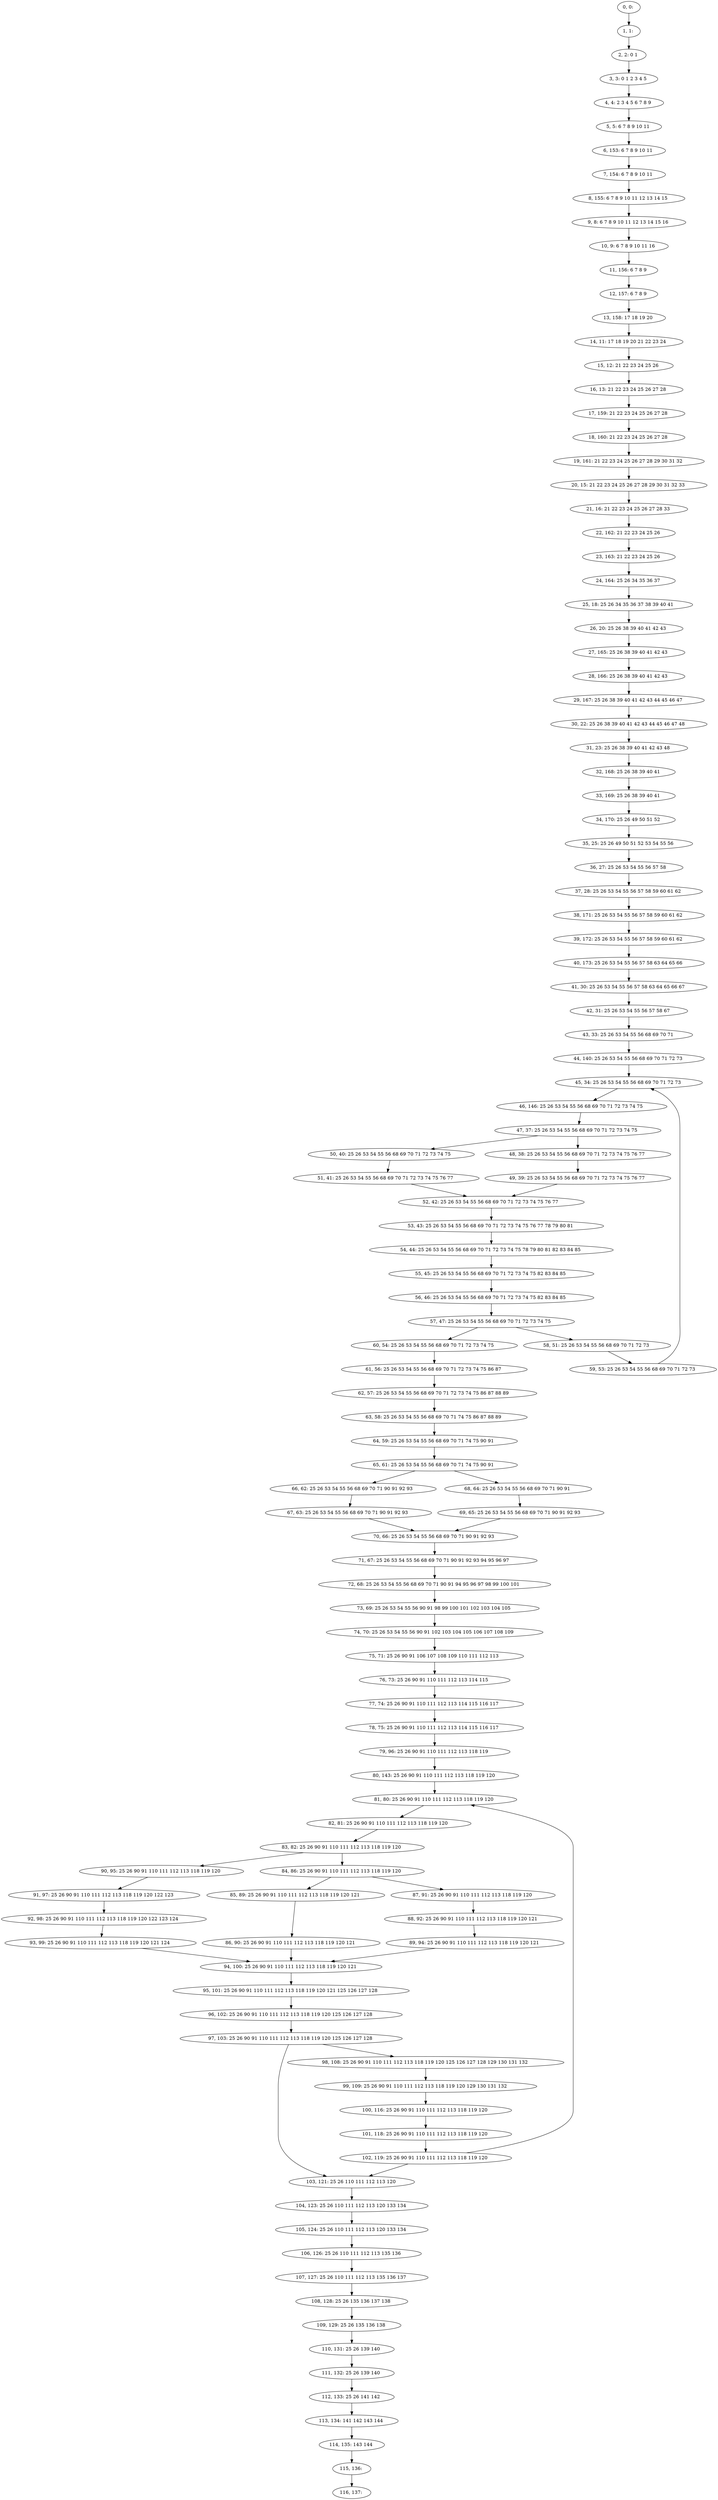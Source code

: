 digraph G {
0[label="0, 0: "];
1[label="1, 1: "];
2[label="2, 2: 0 1 "];
3[label="3, 3: 0 1 2 3 4 5 "];
4[label="4, 4: 2 3 4 5 6 7 8 9 "];
5[label="5, 5: 6 7 8 9 10 11 "];
6[label="6, 153: 6 7 8 9 10 11 "];
7[label="7, 154: 6 7 8 9 10 11 "];
8[label="8, 155: 6 7 8 9 10 11 12 13 14 15 "];
9[label="9, 8: 6 7 8 9 10 11 12 13 14 15 16 "];
10[label="10, 9: 6 7 8 9 10 11 16 "];
11[label="11, 156: 6 7 8 9 "];
12[label="12, 157: 6 7 8 9 "];
13[label="13, 158: 17 18 19 20 "];
14[label="14, 11: 17 18 19 20 21 22 23 24 "];
15[label="15, 12: 21 22 23 24 25 26 "];
16[label="16, 13: 21 22 23 24 25 26 27 28 "];
17[label="17, 159: 21 22 23 24 25 26 27 28 "];
18[label="18, 160: 21 22 23 24 25 26 27 28 "];
19[label="19, 161: 21 22 23 24 25 26 27 28 29 30 31 32 "];
20[label="20, 15: 21 22 23 24 25 26 27 28 29 30 31 32 33 "];
21[label="21, 16: 21 22 23 24 25 26 27 28 33 "];
22[label="22, 162: 21 22 23 24 25 26 "];
23[label="23, 163: 21 22 23 24 25 26 "];
24[label="24, 164: 25 26 34 35 36 37 "];
25[label="25, 18: 25 26 34 35 36 37 38 39 40 41 "];
26[label="26, 20: 25 26 38 39 40 41 42 43 "];
27[label="27, 165: 25 26 38 39 40 41 42 43 "];
28[label="28, 166: 25 26 38 39 40 41 42 43 "];
29[label="29, 167: 25 26 38 39 40 41 42 43 44 45 46 47 "];
30[label="30, 22: 25 26 38 39 40 41 42 43 44 45 46 47 48 "];
31[label="31, 23: 25 26 38 39 40 41 42 43 48 "];
32[label="32, 168: 25 26 38 39 40 41 "];
33[label="33, 169: 25 26 38 39 40 41 "];
34[label="34, 170: 25 26 49 50 51 52 "];
35[label="35, 25: 25 26 49 50 51 52 53 54 55 56 "];
36[label="36, 27: 25 26 53 54 55 56 57 58 "];
37[label="37, 28: 25 26 53 54 55 56 57 58 59 60 61 62 "];
38[label="38, 171: 25 26 53 54 55 56 57 58 59 60 61 62 "];
39[label="39, 172: 25 26 53 54 55 56 57 58 59 60 61 62 "];
40[label="40, 173: 25 26 53 54 55 56 57 58 63 64 65 66 "];
41[label="41, 30: 25 26 53 54 55 56 57 58 63 64 65 66 67 "];
42[label="42, 31: 25 26 53 54 55 56 57 58 67 "];
43[label="43, 33: 25 26 53 54 55 56 68 69 70 71 "];
44[label="44, 140: 25 26 53 54 55 56 68 69 70 71 72 73 "];
45[label="45, 34: 25 26 53 54 55 56 68 69 70 71 72 73 "];
46[label="46, 146: 25 26 53 54 55 56 68 69 70 71 72 73 74 75 "];
47[label="47, 37: 25 26 53 54 55 56 68 69 70 71 72 73 74 75 "];
48[label="48, 38: 25 26 53 54 55 56 68 69 70 71 72 73 74 75 76 77 "];
49[label="49, 39: 25 26 53 54 55 56 68 69 70 71 72 73 74 75 76 77 "];
50[label="50, 40: 25 26 53 54 55 56 68 69 70 71 72 73 74 75 "];
51[label="51, 41: 25 26 53 54 55 56 68 69 70 71 72 73 74 75 76 77 "];
52[label="52, 42: 25 26 53 54 55 56 68 69 70 71 72 73 74 75 76 77 "];
53[label="53, 43: 25 26 53 54 55 56 68 69 70 71 72 73 74 75 76 77 78 79 80 81 "];
54[label="54, 44: 25 26 53 54 55 56 68 69 70 71 72 73 74 75 78 79 80 81 82 83 84 85 "];
55[label="55, 45: 25 26 53 54 55 56 68 69 70 71 72 73 74 75 82 83 84 85 "];
56[label="56, 46: 25 26 53 54 55 56 68 69 70 71 72 73 74 75 82 83 84 85 "];
57[label="57, 47: 25 26 53 54 55 56 68 69 70 71 72 73 74 75 "];
58[label="58, 51: 25 26 53 54 55 56 68 69 70 71 72 73 "];
59[label="59, 53: 25 26 53 54 55 56 68 69 70 71 72 73 "];
60[label="60, 54: 25 26 53 54 55 56 68 69 70 71 72 73 74 75 "];
61[label="61, 56: 25 26 53 54 55 56 68 69 70 71 72 73 74 75 86 87 "];
62[label="62, 57: 25 26 53 54 55 56 68 69 70 71 72 73 74 75 86 87 88 89 "];
63[label="63, 58: 25 26 53 54 55 56 68 69 70 71 74 75 86 87 88 89 "];
64[label="64, 59: 25 26 53 54 55 56 68 69 70 71 74 75 90 91 "];
65[label="65, 61: 25 26 53 54 55 56 68 69 70 71 74 75 90 91 "];
66[label="66, 62: 25 26 53 54 55 56 68 69 70 71 90 91 92 93 "];
67[label="67, 63: 25 26 53 54 55 56 68 69 70 71 90 91 92 93 "];
68[label="68, 64: 25 26 53 54 55 56 68 69 70 71 90 91 "];
69[label="69, 65: 25 26 53 54 55 56 68 69 70 71 90 91 92 93 "];
70[label="70, 66: 25 26 53 54 55 56 68 69 70 71 90 91 92 93 "];
71[label="71, 67: 25 26 53 54 55 56 68 69 70 71 90 91 92 93 94 95 96 97 "];
72[label="72, 68: 25 26 53 54 55 56 68 69 70 71 90 91 94 95 96 97 98 99 100 101 "];
73[label="73, 69: 25 26 53 54 55 56 90 91 98 99 100 101 102 103 104 105 "];
74[label="74, 70: 25 26 53 54 55 56 90 91 102 103 104 105 106 107 108 109 "];
75[label="75, 71: 25 26 90 91 106 107 108 109 110 111 112 113 "];
76[label="76, 73: 25 26 90 91 110 111 112 113 114 115 "];
77[label="77, 74: 25 26 90 91 110 111 112 113 114 115 116 117 "];
78[label="78, 75: 25 26 90 91 110 111 112 113 114 115 116 117 "];
79[label="79, 96: 25 26 90 91 110 111 112 113 118 119 "];
80[label="80, 143: 25 26 90 91 110 111 112 113 118 119 120 "];
81[label="81, 80: 25 26 90 91 110 111 112 113 118 119 120 "];
82[label="82, 81: 25 26 90 91 110 111 112 113 118 119 120 "];
83[label="83, 82: 25 26 90 91 110 111 112 113 118 119 120 "];
84[label="84, 86: 25 26 90 91 110 111 112 113 118 119 120 "];
85[label="85, 89: 25 26 90 91 110 111 112 113 118 119 120 121 "];
86[label="86, 90: 25 26 90 91 110 111 112 113 118 119 120 121 "];
87[label="87, 91: 25 26 90 91 110 111 112 113 118 119 120 "];
88[label="88, 92: 25 26 90 91 110 111 112 113 118 119 120 121 "];
89[label="89, 94: 25 26 90 91 110 111 112 113 118 119 120 121 "];
90[label="90, 95: 25 26 90 91 110 111 112 113 118 119 120 "];
91[label="91, 97: 25 26 90 91 110 111 112 113 118 119 120 122 123 "];
92[label="92, 98: 25 26 90 91 110 111 112 113 118 119 120 122 123 124 "];
93[label="93, 99: 25 26 90 91 110 111 112 113 118 119 120 121 124 "];
94[label="94, 100: 25 26 90 91 110 111 112 113 118 119 120 121 "];
95[label="95, 101: 25 26 90 91 110 111 112 113 118 119 120 121 125 126 127 128 "];
96[label="96, 102: 25 26 90 91 110 111 112 113 118 119 120 125 126 127 128 "];
97[label="97, 103: 25 26 90 91 110 111 112 113 118 119 120 125 126 127 128 "];
98[label="98, 108: 25 26 90 91 110 111 112 113 118 119 120 125 126 127 128 129 130 131 132 "];
99[label="99, 109: 25 26 90 91 110 111 112 113 118 119 120 129 130 131 132 "];
100[label="100, 116: 25 26 90 91 110 111 112 113 118 119 120 "];
101[label="101, 118: 25 26 90 91 110 111 112 113 118 119 120 "];
102[label="102, 119: 25 26 90 91 110 111 112 113 118 119 120 "];
103[label="103, 121: 25 26 110 111 112 113 120 "];
104[label="104, 123: 25 26 110 111 112 113 120 133 134 "];
105[label="105, 124: 25 26 110 111 112 113 120 133 134 "];
106[label="106, 126: 25 26 110 111 112 113 135 136 "];
107[label="107, 127: 25 26 110 111 112 113 135 136 137 "];
108[label="108, 128: 25 26 135 136 137 138 "];
109[label="109, 129: 25 26 135 136 138 "];
110[label="110, 131: 25 26 139 140 "];
111[label="111, 132: 25 26 139 140 "];
112[label="112, 133: 25 26 141 142 "];
113[label="113, 134: 141 142 143 144 "];
114[label="114, 135: 143 144 "];
115[label="115, 136: "];
116[label="116, 137: "];
0->1 ;
1->2 ;
2->3 ;
3->4 ;
4->5 ;
5->6 ;
6->7 ;
7->8 ;
8->9 ;
9->10 ;
10->11 ;
11->12 ;
12->13 ;
13->14 ;
14->15 ;
15->16 ;
16->17 ;
17->18 ;
18->19 ;
19->20 ;
20->21 ;
21->22 ;
22->23 ;
23->24 ;
24->25 ;
25->26 ;
26->27 ;
27->28 ;
28->29 ;
29->30 ;
30->31 ;
31->32 ;
32->33 ;
33->34 ;
34->35 ;
35->36 ;
36->37 ;
37->38 ;
38->39 ;
39->40 ;
40->41 ;
41->42 ;
42->43 ;
43->44 ;
44->45 ;
45->46 ;
46->47 ;
47->48 ;
47->50 ;
48->49 ;
49->52 ;
50->51 ;
51->52 ;
52->53 ;
53->54 ;
54->55 ;
55->56 ;
56->57 ;
57->58 ;
57->60 ;
58->59 ;
59->45 ;
60->61 ;
61->62 ;
62->63 ;
63->64 ;
64->65 ;
65->66 ;
65->68 ;
66->67 ;
67->70 ;
68->69 ;
69->70 ;
70->71 ;
71->72 ;
72->73 ;
73->74 ;
74->75 ;
75->76 ;
76->77 ;
77->78 ;
78->79 ;
79->80 ;
80->81 ;
81->82 ;
82->83 ;
83->84 ;
83->90 ;
84->85 ;
84->87 ;
85->86 ;
86->94 ;
87->88 ;
88->89 ;
89->94 ;
90->91 ;
91->92 ;
92->93 ;
93->94 ;
94->95 ;
95->96 ;
96->97 ;
97->98 ;
97->103 ;
98->99 ;
99->100 ;
100->101 ;
101->102 ;
102->103 ;
102->81 ;
103->104 ;
104->105 ;
105->106 ;
106->107 ;
107->108 ;
108->109 ;
109->110 ;
110->111 ;
111->112 ;
112->113 ;
113->114 ;
114->115 ;
115->116 ;
}
